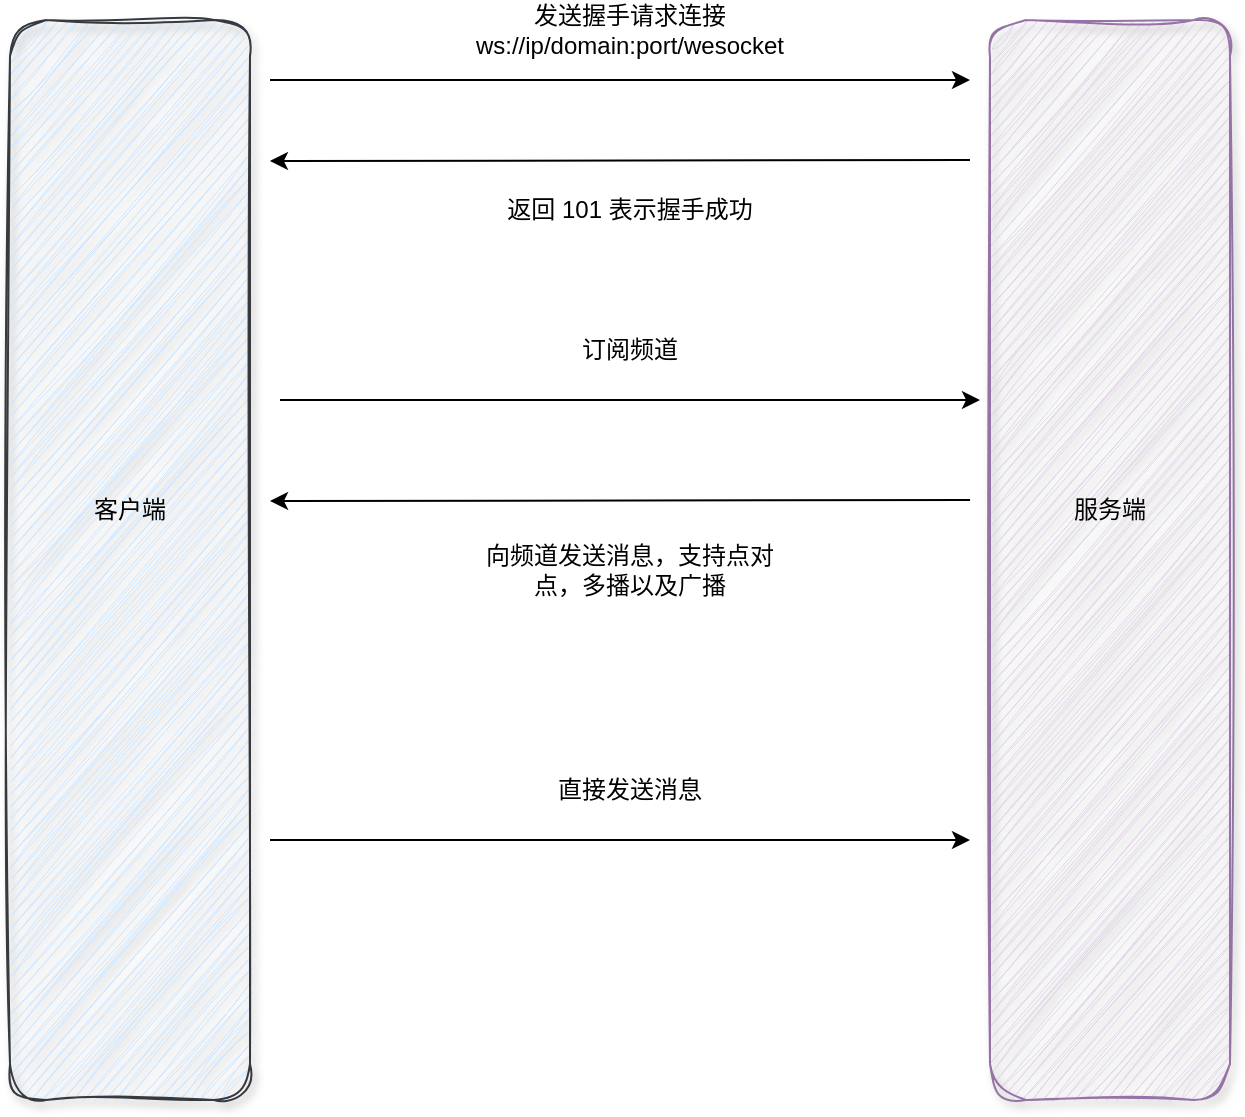 <mxfile version="21.7.4" type="github">
  <diagram name="第 1 页" id="P-M3QEKBLak_mOAbtz48">
    <mxGraphModel dx="1562" dy="837" grid="1" gridSize="10" guides="1" tooltips="1" connect="1" arrows="1" fold="1" page="1" pageScale="1" pageWidth="827" pageHeight="1169" math="0" shadow="0">
      <root>
        <mxCell id="0" />
        <mxCell id="1" parent="0" />
        <mxCell id="8pAu4CVAMEU9zBLmVZgH-2" value="" style="rounded=1;whiteSpace=wrap;html=1;fillColor=#cce5ff;sketch=1;curveFitting=1;jiggle=2;strokeColor=#36393d;shadow=1;" vertex="1" parent="1">
          <mxGeometry x="90" y="270" width="120" height="540" as="geometry" />
        </mxCell>
        <mxCell id="8pAu4CVAMEU9zBLmVZgH-3" value="" style="rounded=1;whiteSpace=wrap;html=1;sketch=1;curveFitting=1;jiggle=2;shadow=1;glass=0;fillColor=#e1d5e7;strokeColor=#9673a6;" vertex="1" parent="1">
          <mxGeometry x="580" y="270" width="120" height="540" as="geometry" />
        </mxCell>
        <mxCell id="8pAu4CVAMEU9zBLmVZgH-5" value="" style="endArrow=classic;html=1;rounded=0;entryX=1.083;entryY=0.143;entryDx=0;entryDy=0;entryPerimeter=0;" edge="1" parent="1">
          <mxGeometry width="50" height="50" relative="1" as="geometry">
            <mxPoint x="570" y="340" as="sourcePoint" />
            <mxPoint x="219.96" y="340.48" as="targetPoint" />
          </mxGeometry>
        </mxCell>
        <mxCell id="8pAu4CVAMEU9zBLmVZgH-6" value="" style="endArrow=classic;html=1;rounded=0;" edge="1" parent="1">
          <mxGeometry width="50" height="50" relative="1" as="geometry">
            <mxPoint x="220" y="300" as="sourcePoint" />
            <mxPoint x="570" y="300" as="targetPoint" />
          </mxGeometry>
        </mxCell>
        <mxCell id="8pAu4CVAMEU9zBLmVZgH-7" value="发送握手请求连接 ws://ip/domain:port/wesocket" style="text;html=1;strokeColor=none;fillColor=none;align=center;verticalAlign=middle;whiteSpace=wrap;rounded=0;" vertex="1" parent="1">
          <mxGeometry x="320" y="260" width="160" height="30" as="geometry" />
        </mxCell>
        <mxCell id="8pAu4CVAMEU9zBLmVZgH-8" value="返回 101 表示握手成功" style="text;html=1;strokeColor=none;fillColor=none;align=center;verticalAlign=middle;whiteSpace=wrap;rounded=0;" vertex="1" parent="1">
          <mxGeometry x="335" y="350" width="130" height="30" as="geometry" />
        </mxCell>
        <mxCell id="8pAu4CVAMEU9zBLmVZgH-9" value="" style="endArrow=classic;html=1;rounded=0;entryX=1.083;entryY=0.143;entryDx=0;entryDy=0;entryPerimeter=0;" edge="1" parent="1">
          <mxGeometry width="50" height="50" relative="1" as="geometry">
            <mxPoint x="570.04" y="510" as="sourcePoint" />
            <mxPoint x="220.0" y="510.48" as="targetPoint" />
          </mxGeometry>
        </mxCell>
        <mxCell id="8pAu4CVAMEU9zBLmVZgH-10" value="" style="endArrow=classic;html=1;rounded=0;" edge="1" parent="1">
          <mxGeometry width="50" height="50" relative="1" as="geometry">
            <mxPoint x="225" y="460" as="sourcePoint" />
            <mxPoint x="575" y="460" as="targetPoint" />
          </mxGeometry>
        </mxCell>
        <mxCell id="8pAu4CVAMEU9zBLmVZgH-11" value="订阅频道" style="text;html=1;strokeColor=none;fillColor=none;align=center;verticalAlign=middle;whiteSpace=wrap;rounded=0;" vertex="1" parent="1">
          <mxGeometry x="320" y="420" width="160" height="30" as="geometry" />
        </mxCell>
        <mxCell id="8pAu4CVAMEU9zBLmVZgH-12" value="向频道发送消息，支持点对点，多播以及广播" style="text;html=1;strokeColor=none;fillColor=none;align=center;verticalAlign=middle;whiteSpace=wrap;rounded=0;" vertex="1" parent="1">
          <mxGeometry x="320" y="530" width="160" height="30" as="geometry" />
        </mxCell>
        <mxCell id="8pAu4CVAMEU9zBLmVZgH-13" value="" style="endArrow=classic;html=1;rounded=0;" edge="1" parent="1">
          <mxGeometry width="50" height="50" relative="1" as="geometry">
            <mxPoint x="220" y="680" as="sourcePoint" />
            <mxPoint x="570" y="680" as="targetPoint" />
          </mxGeometry>
        </mxCell>
        <mxCell id="8pAu4CVAMEU9zBLmVZgH-14" value="客户端" style="text;html=1;strokeColor=none;fillColor=none;align=center;verticalAlign=middle;whiteSpace=wrap;rounded=0;" vertex="1" parent="1">
          <mxGeometry x="120" y="500" width="60" height="30" as="geometry" />
        </mxCell>
        <mxCell id="8pAu4CVAMEU9zBLmVZgH-15" value="服务端" style="text;html=1;strokeColor=none;fillColor=none;align=center;verticalAlign=middle;whiteSpace=wrap;rounded=0;" vertex="1" parent="1">
          <mxGeometry x="610" y="500" width="60" height="30" as="geometry" />
        </mxCell>
        <mxCell id="8pAu4CVAMEU9zBLmVZgH-16" value="直接发送消息" style="text;html=1;strokeColor=none;fillColor=none;align=center;verticalAlign=middle;whiteSpace=wrap;rounded=0;" vertex="1" parent="1">
          <mxGeometry x="320" y="640" width="160" height="30" as="geometry" />
        </mxCell>
      </root>
    </mxGraphModel>
  </diagram>
</mxfile>
